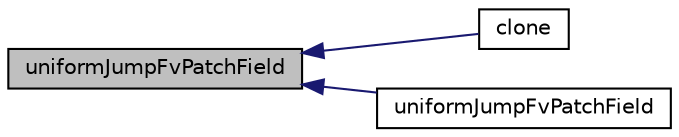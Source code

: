 digraph "uniformJumpFvPatchField"
{
  bgcolor="transparent";
  edge [fontname="Helvetica",fontsize="10",labelfontname="Helvetica",labelfontsize="10"];
  node [fontname="Helvetica",fontsize="10",shape=record];
  rankdir="LR";
  Node1 [label="uniformJumpFvPatchField",height=0.2,width=0.4,color="black", fillcolor="grey75", style="filled", fontcolor="black"];
  Node1 -> Node2 [dir="back",color="midnightblue",fontsize="10",style="solid",fontname="Helvetica"];
  Node2 [label="clone",height=0.2,width=0.4,color="black",URL="$a02761.html#acc52fd757dc9334aa09406c983d0b8eb",tooltip="Construct and return a clone. "];
  Node1 -> Node3 [dir="back",color="midnightblue",fontsize="10",style="solid",fontname="Helvetica"];
  Node3 [label="uniformJumpFvPatchField",height=0.2,width=0.4,color="black",URL="$a02761.html#a2fd62df39ea48ad2c08bb85f04acc119",tooltip="Construct by mapping given uniformJumpFvPatchField onto a. "];
}
